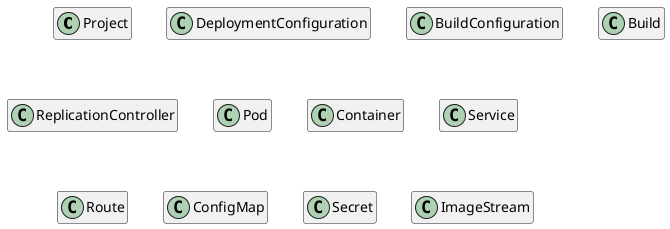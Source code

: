 @startuml
hide empty members

class Project 

class DeploymentConfiguration

class BuildConfiguration

class Build

class ReplicationController

class Pod

class Container

class Service

class Route

class ConfigMap

class Secret

class ImageStream

@enduml
